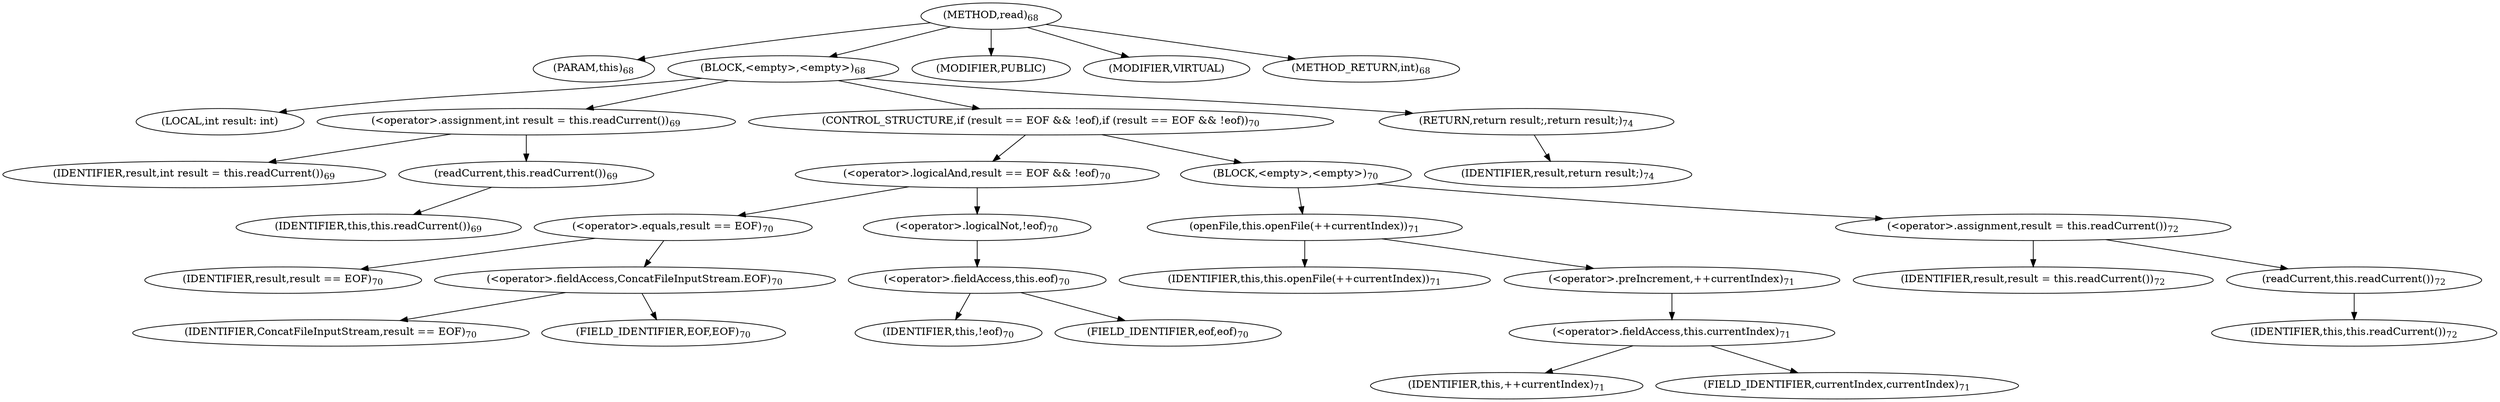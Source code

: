 digraph "read" {  
"86" [label = <(METHOD,read)<SUB>68</SUB>> ]
"8" [label = <(PARAM,this)<SUB>68</SUB>> ]
"87" [label = <(BLOCK,&lt;empty&gt;,&lt;empty&gt;)<SUB>68</SUB>> ]
"88" [label = <(LOCAL,int result: int)> ]
"89" [label = <(&lt;operator&gt;.assignment,int result = this.readCurrent())<SUB>69</SUB>> ]
"90" [label = <(IDENTIFIER,result,int result = this.readCurrent())<SUB>69</SUB>> ]
"91" [label = <(readCurrent,this.readCurrent())<SUB>69</SUB>> ]
"7" [label = <(IDENTIFIER,this,this.readCurrent())<SUB>69</SUB>> ]
"92" [label = <(CONTROL_STRUCTURE,if (result == EOF &amp;&amp; !eof),if (result == EOF &amp;&amp; !eof))<SUB>70</SUB>> ]
"93" [label = <(&lt;operator&gt;.logicalAnd,result == EOF &amp;&amp; !eof)<SUB>70</SUB>> ]
"94" [label = <(&lt;operator&gt;.equals,result == EOF)<SUB>70</SUB>> ]
"95" [label = <(IDENTIFIER,result,result == EOF)<SUB>70</SUB>> ]
"96" [label = <(&lt;operator&gt;.fieldAccess,ConcatFileInputStream.EOF)<SUB>70</SUB>> ]
"97" [label = <(IDENTIFIER,ConcatFileInputStream,result == EOF)<SUB>70</SUB>> ]
"98" [label = <(FIELD_IDENTIFIER,EOF,EOF)<SUB>70</SUB>> ]
"99" [label = <(&lt;operator&gt;.logicalNot,!eof)<SUB>70</SUB>> ]
"100" [label = <(&lt;operator&gt;.fieldAccess,this.eof)<SUB>70</SUB>> ]
"101" [label = <(IDENTIFIER,this,!eof)<SUB>70</SUB>> ]
"102" [label = <(FIELD_IDENTIFIER,eof,eof)<SUB>70</SUB>> ]
"103" [label = <(BLOCK,&lt;empty&gt;,&lt;empty&gt;)<SUB>70</SUB>> ]
"104" [label = <(openFile,this.openFile(++currentIndex))<SUB>71</SUB>> ]
"9" [label = <(IDENTIFIER,this,this.openFile(++currentIndex))<SUB>71</SUB>> ]
"105" [label = <(&lt;operator&gt;.preIncrement,++currentIndex)<SUB>71</SUB>> ]
"106" [label = <(&lt;operator&gt;.fieldAccess,this.currentIndex)<SUB>71</SUB>> ]
"107" [label = <(IDENTIFIER,this,++currentIndex)<SUB>71</SUB>> ]
"108" [label = <(FIELD_IDENTIFIER,currentIndex,currentIndex)<SUB>71</SUB>> ]
"109" [label = <(&lt;operator&gt;.assignment,result = this.readCurrent())<SUB>72</SUB>> ]
"110" [label = <(IDENTIFIER,result,result = this.readCurrent())<SUB>72</SUB>> ]
"111" [label = <(readCurrent,this.readCurrent())<SUB>72</SUB>> ]
"10" [label = <(IDENTIFIER,this,this.readCurrent())<SUB>72</SUB>> ]
"112" [label = <(RETURN,return result;,return result;)<SUB>74</SUB>> ]
"113" [label = <(IDENTIFIER,result,return result;)<SUB>74</SUB>> ]
"114" [label = <(MODIFIER,PUBLIC)> ]
"115" [label = <(MODIFIER,VIRTUAL)> ]
"116" [label = <(METHOD_RETURN,int)<SUB>68</SUB>> ]
  "86" -> "8" 
  "86" -> "87" 
  "86" -> "114" 
  "86" -> "115" 
  "86" -> "116" 
  "87" -> "88" 
  "87" -> "89" 
  "87" -> "92" 
  "87" -> "112" 
  "89" -> "90" 
  "89" -> "91" 
  "91" -> "7" 
  "92" -> "93" 
  "92" -> "103" 
  "93" -> "94" 
  "93" -> "99" 
  "94" -> "95" 
  "94" -> "96" 
  "96" -> "97" 
  "96" -> "98" 
  "99" -> "100" 
  "100" -> "101" 
  "100" -> "102" 
  "103" -> "104" 
  "103" -> "109" 
  "104" -> "9" 
  "104" -> "105" 
  "105" -> "106" 
  "106" -> "107" 
  "106" -> "108" 
  "109" -> "110" 
  "109" -> "111" 
  "111" -> "10" 
  "112" -> "113" 
}
